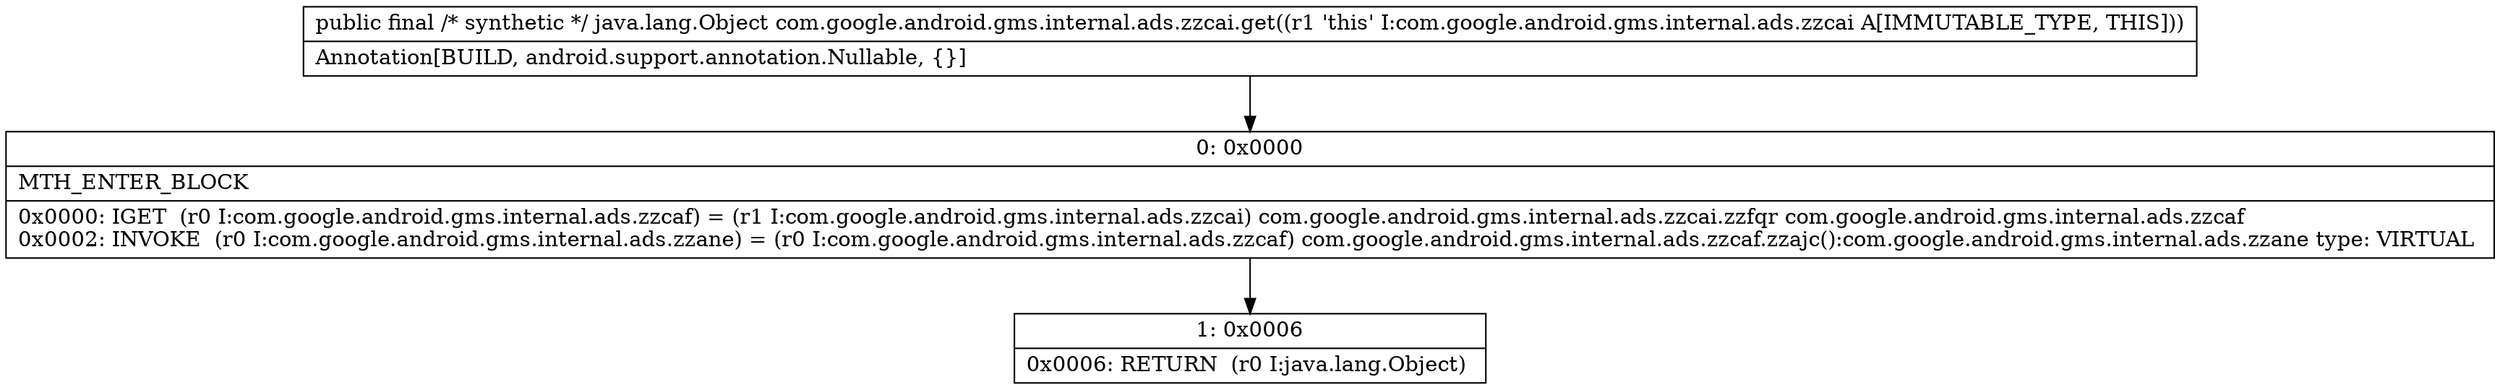 digraph "CFG forcom.google.android.gms.internal.ads.zzcai.get()Ljava\/lang\/Object;" {
Node_0 [shape=record,label="{0\:\ 0x0000|MTH_ENTER_BLOCK\l|0x0000: IGET  (r0 I:com.google.android.gms.internal.ads.zzcaf) = (r1 I:com.google.android.gms.internal.ads.zzcai) com.google.android.gms.internal.ads.zzcai.zzfqr com.google.android.gms.internal.ads.zzcaf \l0x0002: INVOKE  (r0 I:com.google.android.gms.internal.ads.zzane) = (r0 I:com.google.android.gms.internal.ads.zzcaf) com.google.android.gms.internal.ads.zzcaf.zzajc():com.google.android.gms.internal.ads.zzane type: VIRTUAL \l}"];
Node_1 [shape=record,label="{1\:\ 0x0006|0x0006: RETURN  (r0 I:java.lang.Object) \l}"];
MethodNode[shape=record,label="{public final \/* synthetic *\/ java.lang.Object com.google.android.gms.internal.ads.zzcai.get((r1 'this' I:com.google.android.gms.internal.ads.zzcai A[IMMUTABLE_TYPE, THIS]))  | Annotation[BUILD, android.support.annotation.Nullable, \{\}]\l}"];
MethodNode -> Node_0;
Node_0 -> Node_1;
}

